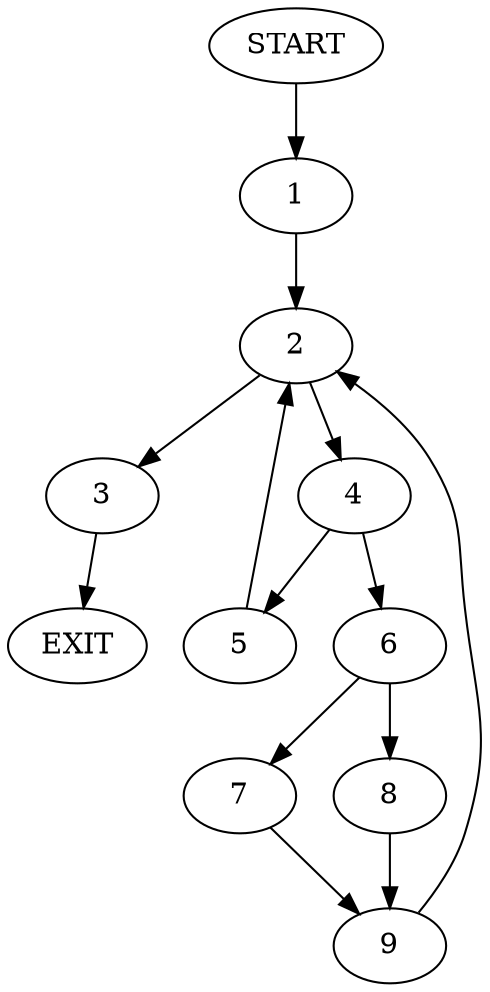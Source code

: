 digraph {
0 [label="START"]
10 [label="EXIT"]
0 -> 1
1 -> 2
2 -> 3
2 -> 4
3 -> 10
4 -> 5
4 -> 6
5 -> 2
6 -> 7
6 -> 8
7 -> 9
8 -> 9
9 -> 2
}

